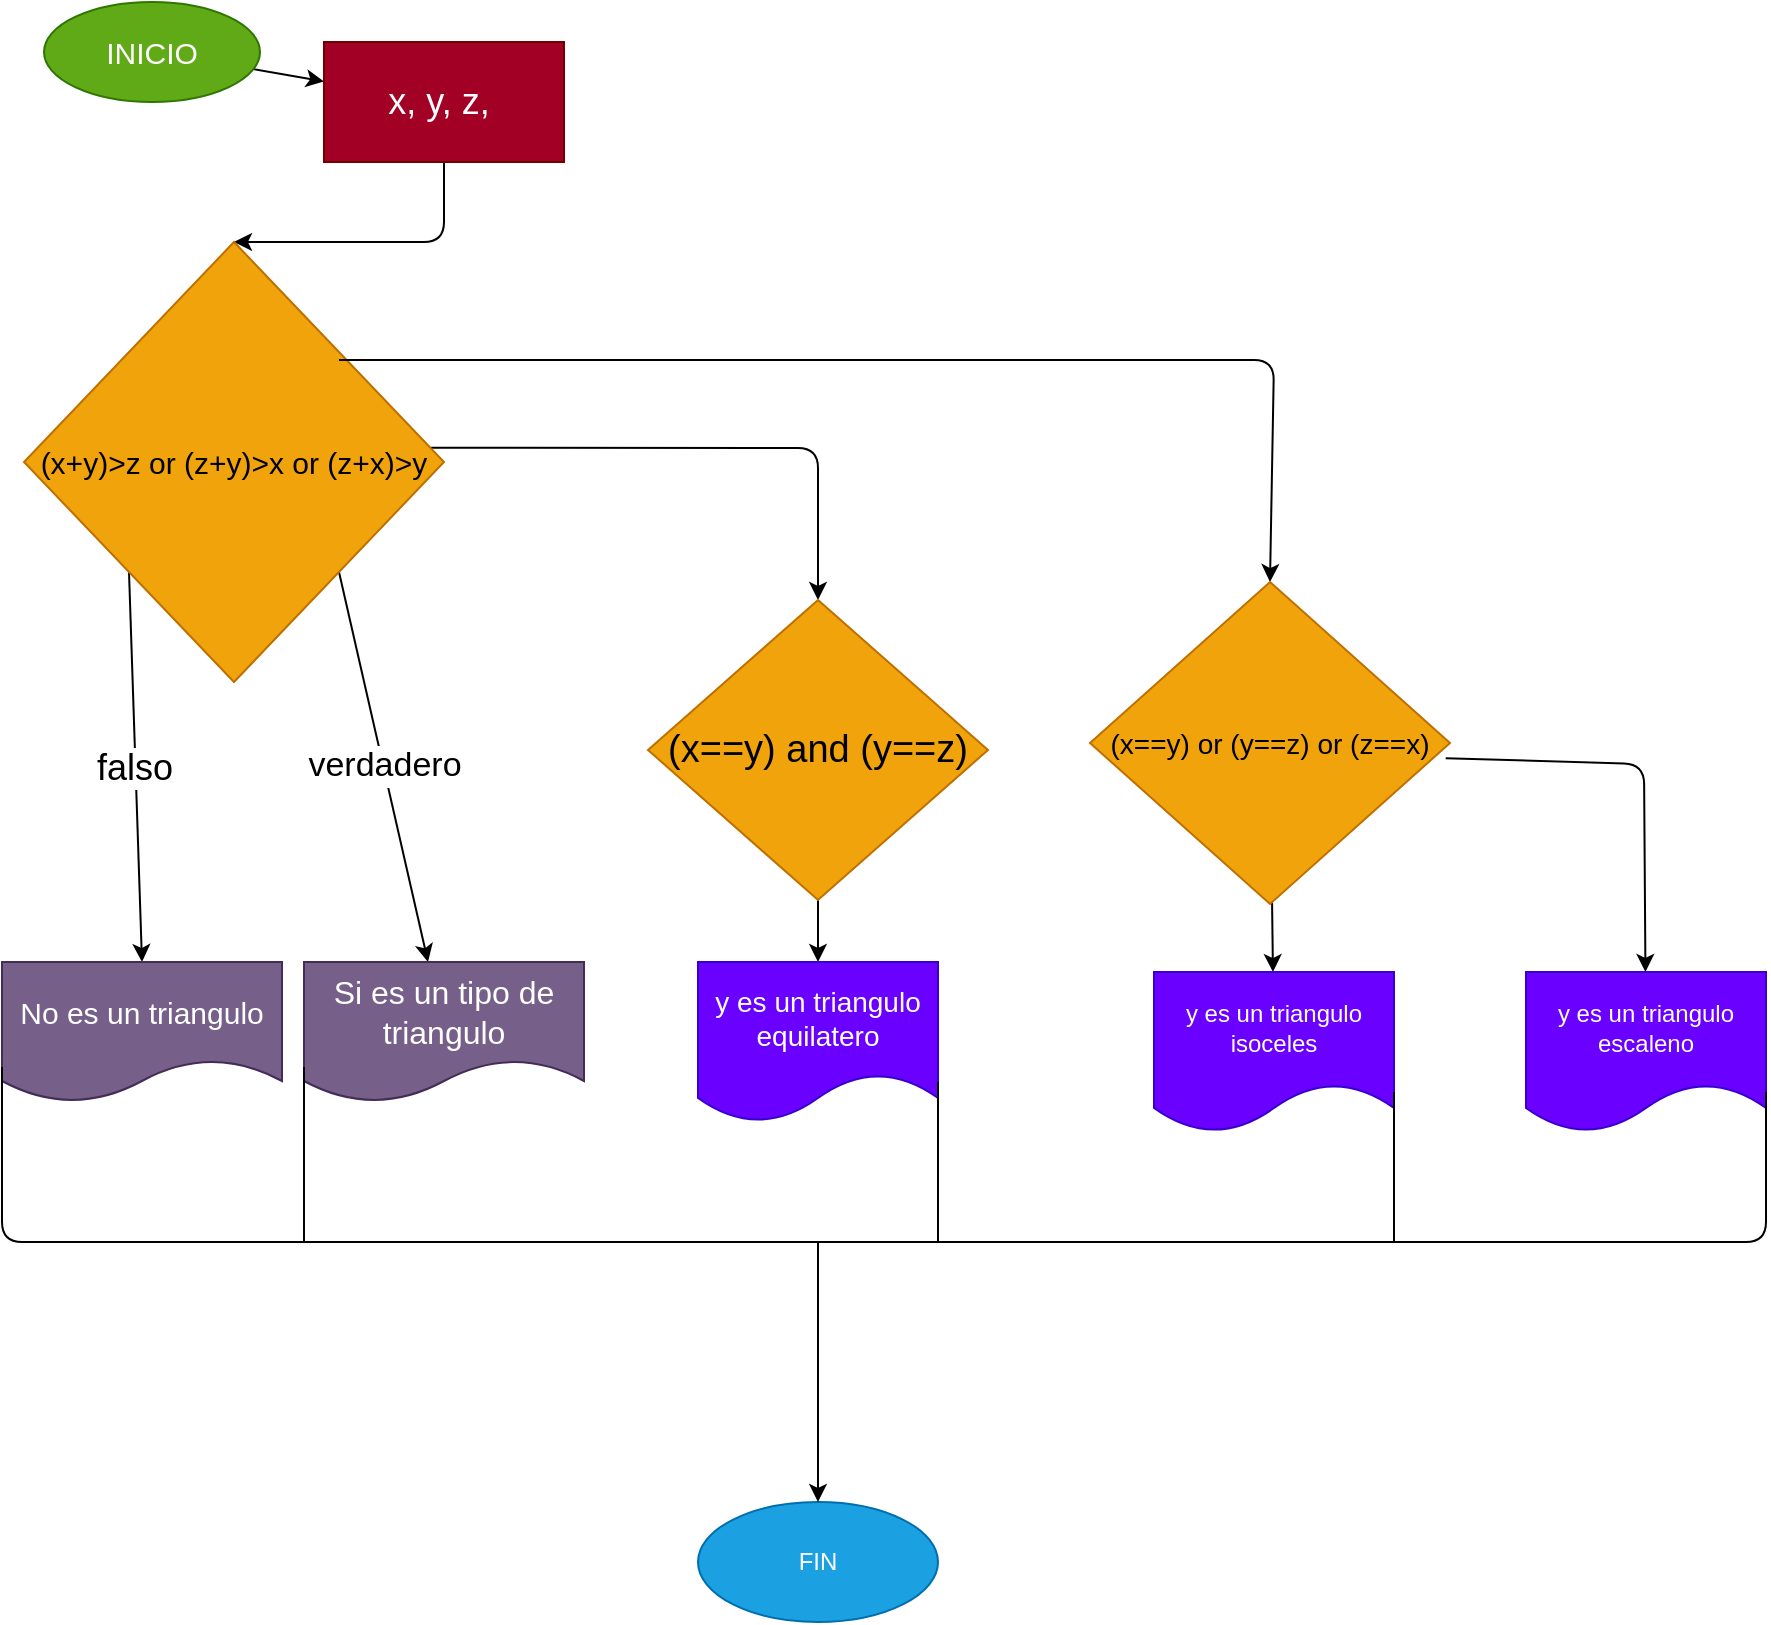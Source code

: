 <mxfile>
    <diagram id="mh1EBypmLAQYhW5IcKtc" name="Página-1">
        <mxGraphModel dx="1945" dy="705" grid="1" gridSize="10" guides="1" tooltips="1" connect="1" arrows="1" fold="1" page="1" pageScale="1" pageWidth="827" pageHeight="1169" math="0" shadow="0">
            <root>
                <mxCell id="0"/>
                <mxCell id="1" parent="0"/>
                <mxCell id="3" value="" style="edgeStyle=none;html=1;" edge="1" parent="1" source="4" target="6">
                    <mxGeometry relative="1" as="geometry"/>
                </mxCell>
                <mxCell id="4" value="&lt;font style=&quot;font-size: 15px&quot;&gt;INICIO&lt;/font&gt;" style="ellipse;whiteSpace=wrap;html=1;fillColor=#60a917;fontColor=#ffffff;strokeColor=#2D7600;" vertex="1" parent="1">
                    <mxGeometry x="-800" y="20" width="108" height="50" as="geometry"/>
                </mxCell>
                <mxCell id="5" value="" style="edgeStyle=none;html=1;fontSize=17;entryX=0.5;entryY=0;entryDx=0;entryDy=0;" edge="1" parent="1" source="6" target="9">
                    <mxGeometry relative="1" as="geometry">
                        <Array as="points">
                            <mxPoint x="-600" y="140"/>
                        </Array>
                    </mxGeometry>
                </mxCell>
                <mxCell id="6" value="&lt;span style=&quot;font-size: 18px&quot;&gt;x, y, z,&amp;nbsp;&lt;/span&gt;" style="whiteSpace=wrap;html=1;fillColor=#a20025;fontColor=#ffffff;strokeColor=#6F0000;" vertex="1" parent="1">
                    <mxGeometry x="-660" y="40" width="120" height="60" as="geometry"/>
                </mxCell>
                <mxCell id="7" value="verdadero" style="edgeStyle=none;html=1;fontSize=17;exitX=1;exitY=1;exitDx=0;exitDy=0;" edge="1" parent="1" source="9" target="10">
                    <mxGeometry relative="1" as="geometry">
                        <mxPoint x="-620" y="270" as="sourcePoint"/>
                    </mxGeometry>
                </mxCell>
                <mxCell id="8" value="falso" style="edgeStyle=none;html=1;fontSize=18;entryX=0.5;entryY=0;entryDx=0;entryDy=0;exitX=0;exitY=1;exitDx=0;exitDy=0;" edge="1" parent="1" source="9" target="16">
                    <mxGeometry x="0.009" y="-1" relative="1" as="geometry">
                        <mxPoint x="-479.596" y="202.861" as="targetPoint"/>
                        <mxPoint as="offset"/>
                    </mxGeometry>
                </mxCell>
                <mxCell id="29" value="" style="edgeStyle=none;html=1;fontSize=14;entryX=0.5;entryY=0;entryDx=0;entryDy=0;" edge="1" parent="1" target="24">
                    <mxGeometry relative="1" as="geometry">
                        <mxPoint x="-606.592" y="242.906" as="sourcePoint"/>
                        <mxPoint x="-413" y="305" as="targetPoint"/>
                        <Array as="points">
                            <mxPoint x="-413" y="243"/>
                        </Array>
                    </mxGeometry>
                </mxCell>
                <mxCell id="9" value="&lt;font style=&quot;font-size: 15px&quot;&gt;(x+y)&amp;gt;z or (z+y)&amp;gt;x or (z+x)&amp;gt;y&lt;/font&gt;" style="rhombus;whiteSpace=wrap;html=1;fillColor=#f0a30a;fontColor=#000000;strokeColor=#BD7000;" vertex="1" parent="1">
                    <mxGeometry x="-810" y="140" width="210" height="220" as="geometry"/>
                </mxCell>
                <mxCell id="10" value="&lt;font style=&quot;font-size: 16px&quot;&gt;Si es un tipo de triangulo&lt;/font&gt;" style="shape=document;whiteSpace=wrap;html=1;boundedLbl=1;fillColor=#76608a;fontColor=#ffffff;strokeColor=#432D57;" vertex="1" parent="1">
                    <mxGeometry x="-670" y="500" width="140" height="70" as="geometry"/>
                </mxCell>
                <mxCell id="16" value="&lt;font style=&quot;font-size: 15px&quot;&gt;No es un triangulo&lt;/font&gt;" style="shape=document;whiteSpace=wrap;html=1;boundedLbl=1;fillColor=#76608a;fontColor=#ffffff;strokeColor=#432D57;" vertex="1" parent="1">
                    <mxGeometry x="-821" y="500" width="140" height="70" as="geometry"/>
                </mxCell>
                <mxCell id="18" value="FIN" style="ellipse;whiteSpace=wrap;html=1;fillColor=#1ba1e2;fontColor=#ffffff;strokeColor=#006EAF;" vertex="1" parent="1">
                    <mxGeometry x="-473" y="770" width="120" height="60" as="geometry"/>
                </mxCell>
                <mxCell id="28" value="" style="edgeStyle=none;html=1;fontSize=15;" edge="1" parent="1" source="24" target="27">
                    <mxGeometry relative="1" as="geometry"/>
                </mxCell>
                <mxCell id="24" value="&lt;font style=&quot;font-size: 19px&quot;&gt;(x==y) and (y==z)&lt;/font&gt;" style="rhombus;whiteSpace=wrap;html=1;fillColor=#f0a30a;strokeColor=#BD7000;fontColor=#000000;" vertex="1" parent="1">
                    <mxGeometry x="-498" y="319" width="170" height="150" as="geometry"/>
                </mxCell>
                <mxCell id="27" value="&lt;font style=&quot;font-size: 14px&quot;&gt;y es un triangulo equilatero&lt;/font&gt;" style="shape=document;whiteSpace=wrap;html=1;boundedLbl=1;fillColor=#6a00ff;strokeColor=#3700CC;fontColor=#ffffff;" vertex="1" parent="1">
                    <mxGeometry x="-473" y="500" width="120" height="80" as="geometry"/>
                </mxCell>
                <mxCell id="30" value="" style="edgeStyle=none;html=1;fontSize=14;exitX=1;exitY=0;exitDx=0;exitDy=0;entryX=0.5;entryY=0;entryDx=0;entryDy=0;" edge="1" parent="1" target="31">
                    <mxGeometry relative="1" as="geometry">
                        <mxPoint x="-652.5" y="199" as="sourcePoint"/>
                        <mxPoint x="-186.881" y="325.659" as="targetPoint"/>
                        <Array as="points">
                            <mxPoint x="-185" y="199"/>
                        </Array>
                    </mxGeometry>
                </mxCell>
                <mxCell id="33" value="" style="edgeStyle=none;html=1;fontSize=14;" edge="1" parent="1" source="31" target="32">
                    <mxGeometry relative="1" as="geometry"/>
                </mxCell>
                <mxCell id="35" value="" style="edgeStyle=none;html=1;fontSize=14;exitX=0.988;exitY=0.547;exitDx=0;exitDy=0;exitPerimeter=0;" edge="1" parent="1" source="31" target="34">
                    <mxGeometry relative="1" as="geometry">
                        <Array as="points">
                            <mxPoint y="401"/>
                        </Array>
                    </mxGeometry>
                </mxCell>
                <mxCell id="31" value="&lt;font style=&quot;font-size: 14px&quot;&gt;(x==y) or (y==z) or (z==x)&lt;/font&gt;" style="rhombus;whiteSpace=wrap;html=1;fillColor=#f0a30a;strokeColor=#BD7000;fontColor=#000000;" vertex="1" parent="1">
                    <mxGeometry x="-277" y="310" width="180" height="161" as="geometry"/>
                </mxCell>
                <mxCell id="32" value="y es un triangulo isoceles" style="shape=document;whiteSpace=wrap;html=1;boundedLbl=1;fillColor=#6a00ff;strokeColor=#3700CC;fontColor=#ffffff;" vertex="1" parent="1">
                    <mxGeometry x="-245" y="505" width="120" height="80" as="geometry"/>
                </mxCell>
                <mxCell id="34" value="y es un triangulo escaleno" style="shape=document;whiteSpace=wrap;html=1;boundedLbl=1;fillColor=#6a00ff;strokeColor=#3700CC;fontColor=#ffffff;" vertex="1" parent="1">
                    <mxGeometry x="-59" y="505" width="120" height="80" as="geometry"/>
                </mxCell>
                <mxCell id="38" value="" style="endArrow=none;html=1;fontSize=14;entryX=0;entryY=0.75;entryDx=0;entryDy=0;" edge="1" parent="1" target="16">
                    <mxGeometry width="50" height="50" relative="1" as="geometry">
                        <mxPoint x="-440" y="640" as="sourcePoint"/>
                        <mxPoint x="-820" y="560" as="targetPoint"/>
                        <Array as="points">
                            <mxPoint x="-821" y="640"/>
                        </Array>
                    </mxGeometry>
                </mxCell>
                <mxCell id="39" value="" style="endArrow=none;html=1;fontSize=14;exitX=0;exitY=0.75;exitDx=0;exitDy=0;" edge="1" parent="1" source="10">
                    <mxGeometry width="50" height="50" relative="1" as="geometry">
                        <mxPoint x="-660" y="470" as="sourcePoint"/>
                        <mxPoint x="-670" y="640" as="targetPoint"/>
                    </mxGeometry>
                </mxCell>
                <mxCell id="43" value="" style="endArrow=none;html=1;fontSize=14;entryX=1;entryY=0.75;entryDx=0;entryDy=0;" edge="1" parent="1" target="34">
                    <mxGeometry width="50" height="50" relative="1" as="geometry">
                        <mxPoint x="-440" y="640" as="sourcePoint"/>
                        <mxPoint x="-9" y="600.0" as="targetPoint"/>
                        <Array as="points">
                            <mxPoint x="61" y="640"/>
                        </Array>
                    </mxGeometry>
                </mxCell>
                <mxCell id="44" value="" style="endArrow=none;html=1;fontSize=14;entryX=1;entryY=0.75;entryDx=0;entryDy=0;" edge="1" parent="1" target="32">
                    <mxGeometry width="50" height="50" relative="1" as="geometry">
                        <mxPoint x="-125" y="640" as="sourcePoint"/>
                        <mxPoint x="-590" y="440.0" as="targetPoint"/>
                    </mxGeometry>
                </mxCell>
                <mxCell id="45" value="" style="endArrow=none;html=1;fontSize=14;entryX=1;entryY=0.75;entryDx=0;entryDy=0;" edge="1" parent="1" target="27">
                    <mxGeometry width="50" height="50" relative="1" as="geometry">
                        <mxPoint x="-353" y="640" as="sourcePoint"/>
                        <mxPoint x="-580" y="450.0" as="targetPoint"/>
                    </mxGeometry>
                </mxCell>
                <mxCell id="46" value="" style="edgeStyle=none;html=1;fontSize=17;entryX=0.5;entryY=0;entryDx=0;entryDy=0;" edge="1" parent="1" target="18">
                    <mxGeometry relative="1" as="geometry">
                        <mxPoint x="-413" y="640" as="sourcePoint"/>
                        <mxPoint x="-375.489" y="755" as="targetPoint"/>
                    </mxGeometry>
                </mxCell>
            </root>
        </mxGraphModel>
    </diagram>
</mxfile>